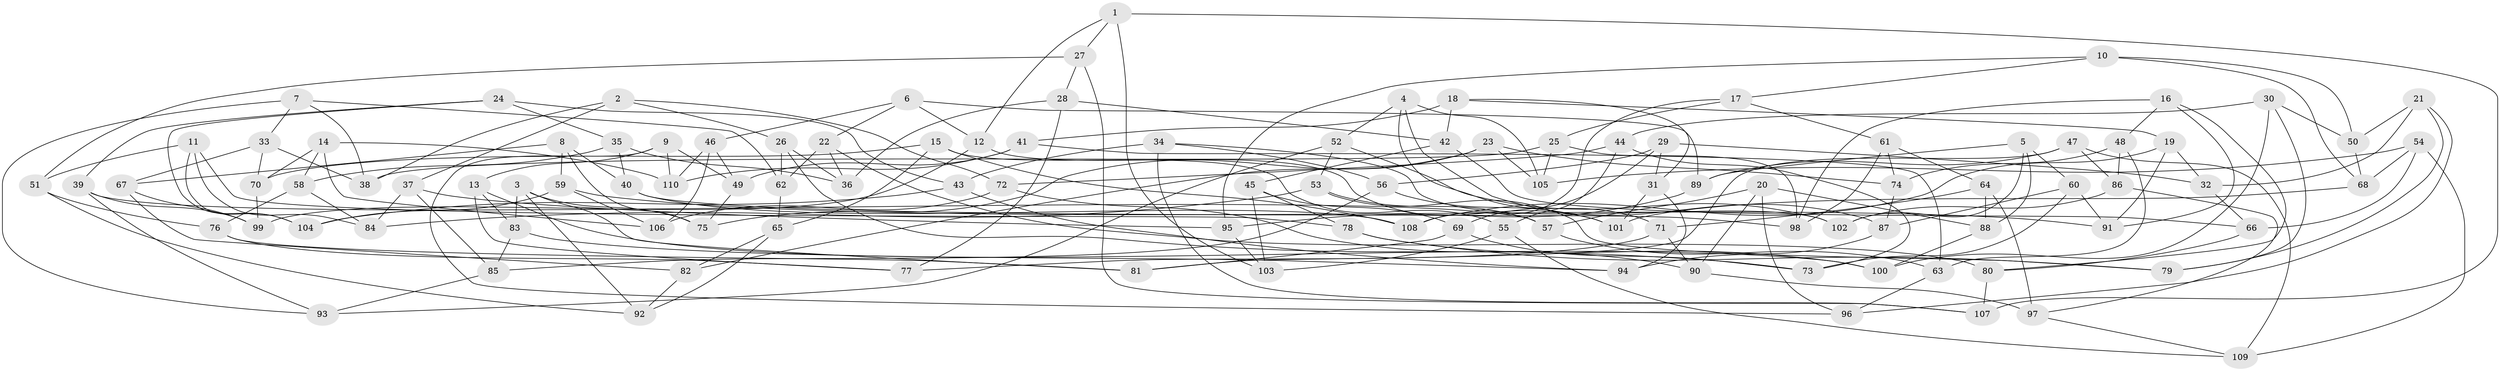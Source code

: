 // coarse degree distribution, {10: 0.1590909090909091, 4: 0.4090909090909091, 8: 0.09090909090909091, 9: 0.06818181818181818, 7: 0.06818181818181818, 3: 0.11363636363636363, 6: 0.022727272727272728, 5: 0.022727272727272728, 2: 0.022727272727272728, 12: 0.022727272727272728}
// Generated by graph-tools (version 1.1) at 2025/53/03/04/25 22:53:49]
// undirected, 110 vertices, 220 edges
graph export_dot {
  node [color=gray90,style=filled];
  1;
  2;
  3;
  4;
  5;
  6;
  7;
  8;
  9;
  10;
  11;
  12;
  13;
  14;
  15;
  16;
  17;
  18;
  19;
  20;
  21;
  22;
  23;
  24;
  25;
  26;
  27;
  28;
  29;
  30;
  31;
  32;
  33;
  34;
  35;
  36;
  37;
  38;
  39;
  40;
  41;
  42;
  43;
  44;
  45;
  46;
  47;
  48;
  49;
  50;
  51;
  52;
  53;
  54;
  55;
  56;
  57;
  58;
  59;
  60;
  61;
  62;
  63;
  64;
  65;
  66;
  67;
  68;
  69;
  70;
  71;
  72;
  73;
  74;
  75;
  76;
  77;
  78;
  79;
  80;
  81;
  82;
  83;
  84;
  85;
  86;
  87;
  88;
  89;
  90;
  91;
  92;
  93;
  94;
  95;
  96;
  97;
  98;
  99;
  100;
  101;
  102;
  103;
  104;
  105;
  106;
  107;
  108;
  109;
  110;
  1 -- 12;
  1 -- 27;
  1 -- 107;
  1 -- 103;
  2 -- 37;
  2 -- 26;
  2 -- 38;
  2 -- 72;
  3 -- 83;
  3 -- 75;
  3 -- 92;
  3 -- 81;
  4 -- 87;
  4 -- 52;
  4 -- 71;
  4 -- 105;
  5 -- 89;
  5 -- 88;
  5 -- 102;
  5 -- 60;
  6 -- 46;
  6 -- 89;
  6 -- 12;
  6 -- 22;
  7 -- 93;
  7 -- 38;
  7 -- 62;
  7 -- 33;
  8 -- 75;
  8 -- 40;
  8 -- 59;
  8 -- 67;
  9 -- 49;
  9 -- 13;
  9 -- 110;
  9 -- 96;
  10 -- 17;
  10 -- 68;
  10 -- 50;
  10 -- 95;
  11 -- 84;
  11 -- 78;
  11 -- 104;
  11 -- 51;
  12 -- 99;
  12 -- 101;
  13 -- 100;
  13 -- 77;
  13 -- 83;
  14 -- 70;
  14 -- 110;
  14 -- 106;
  14 -- 58;
  15 -- 108;
  15 -- 70;
  15 -- 65;
  15 -- 55;
  16 -- 80;
  16 -- 91;
  16 -- 48;
  16 -- 98;
  17 -- 25;
  17 -- 61;
  17 -- 108;
  18 -- 41;
  18 -- 42;
  18 -- 31;
  18 -- 19;
  19 -- 91;
  19 -- 32;
  19 -- 108;
  20 -- 90;
  20 -- 96;
  20 -- 57;
  20 -- 88;
  21 -- 96;
  21 -- 32;
  21 -- 50;
  21 -- 79;
  22 -- 62;
  22 -- 80;
  22 -- 36;
  23 -- 75;
  23 -- 74;
  23 -- 82;
  23 -- 105;
  24 -- 39;
  24 -- 43;
  24 -- 104;
  24 -- 35;
  25 -- 38;
  25 -- 105;
  25 -- 98;
  26 -- 73;
  26 -- 36;
  26 -- 62;
  27 -- 107;
  27 -- 51;
  27 -- 28;
  28 -- 77;
  28 -- 36;
  28 -- 42;
  29 -- 32;
  29 -- 56;
  29 -- 69;
  29 -- 31;
  30 -- 100;
  30 -- 50;
  30 -- 44;
  30 -- 79;
  31 -- 101;
  31 -- 94;
  32 -- 66;
  33 -- 70;
  33 -- 38;
  33 -- 67;
  34 -- 56;
  34 -- 107;
  34 -- 43;
  34 -- 102;
  35 -- 58;
  35 -- 40;
  35 -- 36;
  37 -- 95;
  37 -- 85;
  37 -- 84;
  39 -- 99;
  39 -- 57;
  39 -- 93;
  40 -- 108;
  40 -- 98;
  41 -- 63;
  41 -- 49;
  41 -- 110;
  42 -- 66;
  42 -- 45;
  43 -- 94;
  43 -- 104;
  44 -- 55;
  44 -- 72;
  44 -- 73;
  45 -- 78;
  45 -- 69;
  45 -- 103;
  46 -- 49;
  46 -- 110;
  46 -- 106;
  47 -- 109;
  47 -- 86;
  47 -- 81;
  47 -- 89;
  48 -- 63;
  48 -- 74;
  48 -- 86;
  49 -- 75;
  50 -- 68;
  51 -- 76;
  51 -- 92;
  52 -- 53;
  52 -- 93;
  52 -- 102;
  53 -- 79;
  53 -- 57;
  53 -- 84;
  54 -- 105;
  54 -- 109;
  54 -- 66;
  54 -- 68;
  55 -- 103;
  55 -- 109;
  56 -- 85;
  56 -- 101;
  57 -- 63;
  58 -- 84;
  58 -- 76;
  59 -- 106;
  59 -- 91;
  59 -- 104;
  60 -- 73;
  60 -- 91;
  60 -- 87;
  61 -- 74;
  61 -- 98;
  61 -- 64;
  62 -- 65;
  63 -- 96;
  64 -- 88;
  64 -- 71;
  64 -- 97;
  65 -- 92;
  65 -- 82;
  66 -- 80;
  67 -- 82;
  67 -- 99;
  68 -- 101;
  69 -- 73;
  69 -- 81;
  70 -- 99;
  71 -- 90;
  71 -- 77;
  72 -- 90;
  72 -- 106;
  74 -- 87;
  76 -- 77;
  76 -- 81;
  78 -- 79;
  78 -- 100;
  80 -- 107;
  82 -- 92;
  83 -- 85;
  83 -- 94;
  85 -- 93;
  86 -- 97;
  86 -- 102;
  87 -- 94;
  88 -- 100;
  89 -- 95;
  90 -- 97;
  95 -- 103;
  97 -- 109;
}

